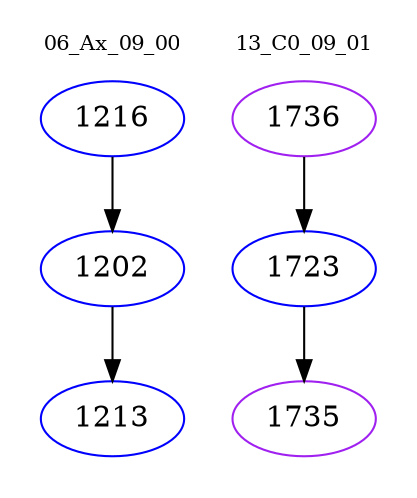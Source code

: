 digraph{
subgraph cluster_0 {
color = white
label = "06_Ax_09_00";
fontsize=10;
T0_1216 [label="1216", color="blue"]
T0_1216 -> T0_1202 [color="black"]
T0_1202 [label="1202", color="blue"]
T0_1202 -> T0_1213 [color="black"]
T0_1213 [label="1213", color="blue"]
}
subgraph cluster_1 {
color = white
label = "13_C0_09_01";
fontsize=10;
T1_1736 [label="1736", color="purple"]
T1_1736 -> T1_1723 [color="black"]
T1_1723 [label="1723", color="blue"]
T1_1723 -> T1_1735 [color="black"]
T1_1735 [label="1735", color="purple"]
}
}
